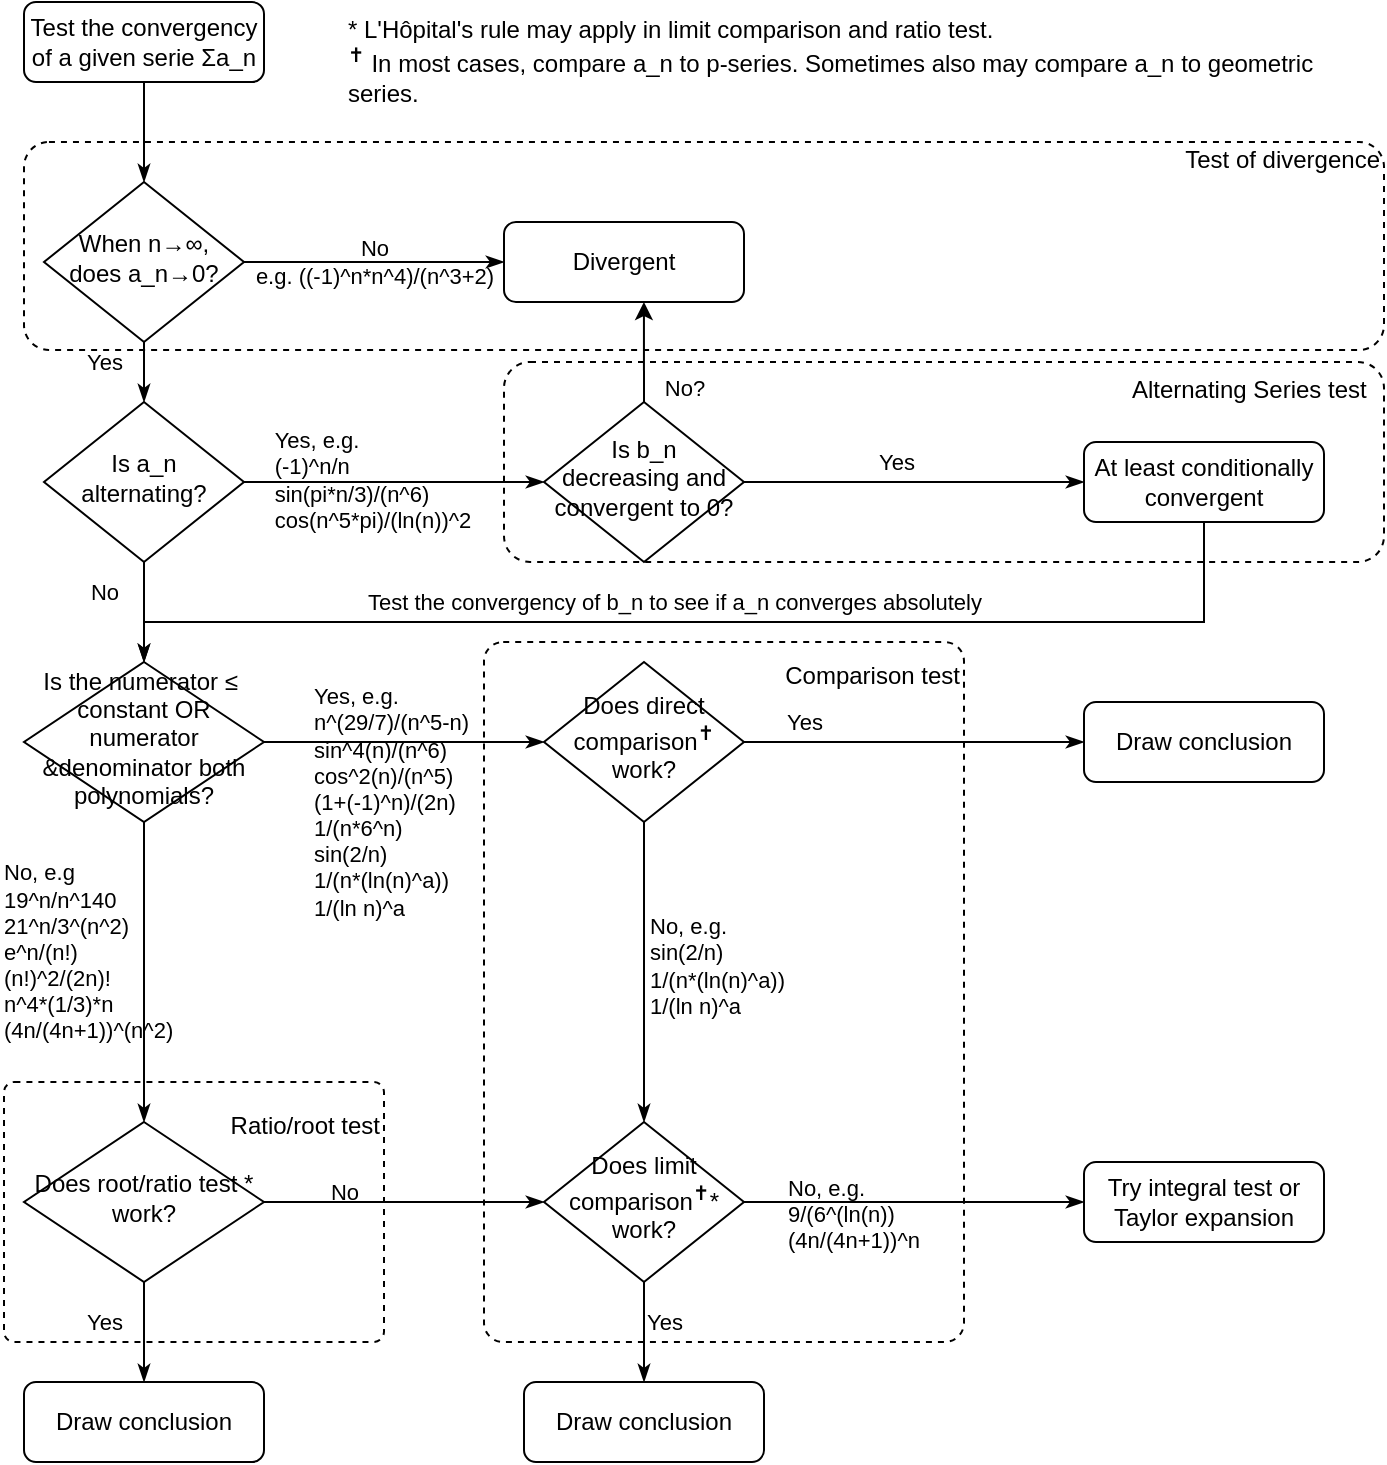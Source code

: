 <mxfile version="17.4.4" type="github">
  <diagram id="C5RBs43oDa-KdzZeNtuy" name="Page-1">
    <mxGraphModel dx="982" dy="656" grid="1" gridSize="10" guides="1" tooltips="1" connect="1" arrows="1" fold="1" page="1" pageScale="1" pageWidth="827" pageHeight="1169" math="0" shadow="0">
      <root>
        <mxCell id="WIyWlLk6GJQsqaUBKTNV-0" />
        <mxCell id="WIyWlLk6GJQsqaUBKTNV-1" parent="WIyWlLk6GJQsqaUBKTNV-0" />
        <mxCell id="axs2mokNIjlGmTJOTkwW-60" value="&lt;div align=&quot;right&quot;&gt;&lt;br&gt;&lt;/div&gt;&lt;div align=&quot;right&quot;&gt;&lt;br&gt;&lt;/div&gt;&lt;div align=&quot;right&quot;&gt;Comparison test&lt;/div&gt;&lt;div align=&quot;right&quot;&gt;&lt;br&gt;&lt;/div&gt;&lt;div align=&quot;right&quot;&gt;&lt;br&gt;&lt;/div&gt;&lt;div align=&quot;right&quot;&gt;&lt;br&gt;&lt;/div&gt;&lt;div align=&quot;right&quot;&gt;&lt;br&gt;&lt;/div&gt;&lt;div align=&quot;right&quot;&gt;&lt;br&gt;&lt;/div&gt;&lt;div align=&quot;right&quot;&gt;&lt;br&gt;&lt;/div&gt;&lt;div align=&quot;right&quot;&gt;&lt;br&gt;&lt;/div&gt;&lt;div align=&quot;right&quot;&gt;&lt;br&gt;&lt;/div&gt;&lt;div align=&quot;right&quot;&gt;&lt;br&gt;&lt;/div&gt;&lt;div align=&quot;right&quot;&gt;&lt;br&gt;&lt;/div&gt;&lt;div align=&quot;right&quot;&gt;&lt;br&gt;&lt;/div&gt;&lt;div align=&quot;right&quot;&gt;&lt;br&gt;&lt;/div&gt;&lt;div align=&quot;right&quot;&gt;&amp;nbsp;&amp;nbsp; &lt;br&gt;&lt;/div&gt;&lt;div align=&quot;right&quot;&gt;&lt;br&gt;&lt;/div&gt;&lt;div align=&quot;right&quot;&gt;&lt;br&gt;&lt;/div&gt;&lt;div align=&quot;right&quot;&gt;&lt;br&gt;&lt;/div&gt;&lt;div align=&quot;right&quot;&gt;&lt;br&gt;&lt;/div&gt;&lt;div align=&quot;right&quot;&gt;&lt;br&gt;&lt;/div&gt;&lt;div align=&quot;right&quot;&gt;&lt;br&gt;&lt;/div&gt;&lt;div align=&quot;right&quot;&gt;&lt;br&gt;&lt;/div&gt;&lt;div&gt;&lt;br&gt;&lt;/div&gt;&lt;div&gt;&lt;br&gt;&lt;/div&gt;&lt;div&gt;&lt;br&gt;&lt;/div&gt;&lt;div&gt;&lt;br&gt;&lt;/div&gt;" style="rounded=1;whiteSpace=wrap;html=1;dashed=1;fillColor=none;align=right;arcSize=4;labelBackgroundColor=none;" vertex="1" parent="WIyWlLk6GJQsqaUBKTNV-1">
          <mxGeometry x="280" y="360" width="240" height="350" as="geometry" />
        </mxCell>
        <mxCell id="axs2mokNIjlGmTJOTkwW-61" value="&lt;div align=&quot;right&quot;&gt;&lt;br&gt;&lt;/div&gt;&lt;div align=&quot;right&quot;&gt;&lt;br&gt;&lt;/div&gt;&lt;div align=&quot;right&quot;&gt;Ratio/root test&lt;/div&gt;&lt;div align=&quot;right&quot;&gt;&lt;br&gt;&lt;/div&gt;&lt;div align=&quot;right&quot;&gt;&lt;br&gt;&lt;/div&gt;&lt;div align=&quot;right&quot;&gt;&lt;br&gt;&lt;/div&gt;&lt;div align=&quot;right&quot;&gt;&lt;br&gt;&lt;/div&gt;&lt;div align=&quot;right&quot;&gt;&lt;br&gt;&lt;/div&gt;&lt;div align=&quot;right&quot;&gt;&lt;br&gt;&lt;/div&gt;&lt;div align=&quot;right&quot;&gt;&lt;br&gt;&lt;/div&gt;&lt;div align=&quot;right&quot;&gt;&lt;br&gt;&lt;/div&gt;" style="rounded=1;whiteSpace=wrap;html=1;dashed=1;fillColor=none;align=right;arcSize=4;labelBackgroundColor=none;" vertex="1" parent="WIyWlLk6GJQsqaUBKTNV-1">
          <mxGeometry x="40" y="580" width="190" height="130" as="geometry" />
        </mxCell>
        <mxCell id="axs2mokNIjlGmTJOTkwW-10" value="&lt;div align=&quot;right&quot;&gt;&lt;br&gt;&lt;/div&gt;&lt;div align=&quot;right&quot;&gt;&lt;br&gt;&lt;/div&gt;&lt;div align=&quot;right&quot;&gt;Alternating Series test&amp;nbsp;&amp;nbsp; &lt;br&gt;&lt;/div&gt;&lt;div align=&quot;right&quot;&gt;&lt;br&gt;&lt;/div&gt;&lt;div align=&quot;right&quot;&gt;&lt;br&gt;&lt;/div&gt;&lt;div align=&quot;right&quot;&gt;&lt;br&gt;&lt;/div&gt;&lt;div align=&quot;right&quot;&gt;&lt;br&gt;&lt;/div&gt;&lt;div align=&quot;right&quot;&gt;&lt;br&gt;&lt;/div&gt;&lt;div align=&quot;right&quot;&gt;&lt;br&gt;&lt;/div&gt;&lt;div align=&quot;right&quot;&gt;&lt;br&gt;&lt;/div&gt;" style="rounded=1;whiteSpace=wrap;html=1;dashed=1;fillColor=none;align=right;arcSize=13;labelBackgroundColor=none;" vertex="1" parent="WIyWlLk6GJQsqaUBKTNV-1">
          <mxGeometry x="290" y="220" width="440" height="100" as="geometry" />
        </mxCell>
        <mxCell id="axs2mokNIjlGmTJOTkwW-2" value="&lt;div align=&quot;right&quot;&gt;&lt;span style=&quot;white-space: pre&quot;&gt;	&lt;/span&gt;&lt;span style=&quot;white-space: pre&quot;&gt;	&lt;/span&gt;&lt;span style=&quot;white-space: pre&quot;&gt;	&lt;/span&gt;&lt;span style=&quot;white-space: pre&quot;&gt;	&lt;/span&gt;&lt;span style=&quot;white-space: pre&quot;&gt;	&lt;/span&gt;&lt;span style=&quot;white-space: pre&quot;&gt;	&lt;/span&gt;&lt;span style=&quot;white-space: pre&quot;&gt;	&lt;/span&gt;&lt;span style=&quot;white-space: pre&quot;&gt;	&lt;/span&gt;&lt;span style=&quot;white-space: pre&quot;&gt;	&lt;/span&gt;&lt;span style=&quot;white-space: pre&quot;&gt;	&lt;/span&gt;&lt;span style=&quot;white-space: pre&quot;&gt;	&lt;/span&gt;&lt;span style=&quot;white-space: pre&quot;&gt;	&lt;/span&gt;&lt;span style=&quot;white-space: pre&quot;&gt;	&lt;/span&gt;&lt;span style=&quot;white-space: pre&quot;&gt;	&lt;/span&gt;&lt;span style=&quot;white-space: pre&quot;&gt;	&lt;/span&gt;&lt;span style=&quot;white-space: pre&quot;&gt;	&lt;/span&gt;&lt;span style=&quot;white-space: pre&quot;&gt;	&lt;/span&gt;&lt;span style=&quot;white-space: pre&quot;&gt;	&lt;/span&gt;Test of divergence&lt;/div&gt;&lt;div align=&quot;right&quot;&gt;&lt;br&gt;&lt;/div&gt;&lt;div align=&quot;right&quot;&gt;&lt;br&gt;&lt;/div&gt;&lt;div align=&quot;right&quot;&gt;&lt;br&gt;&lt;/div&gt;&lt;div align=&quot;right&quot;&gt;&lt;br&gt;&lt;/div&gt;&lt;div align=&quot;right&quot;&gt;&lt;br&gt;&lt;/div&gt;&lt;div align=&quot;right&quot;&gt;&lt;br&gt;&lt;/div&gt;" style="rounded=1;whiteSpace=wrap;html=1;dashed=1;fillColor=none;align=right;arcSize=12;labelBackgroundColor=none;" vertex="1" parent="WIyWlLk6GJQsqaUBKTNV-1">
          <mxGeometry x="50" y="110" width="680" height="104" as="geometry" />
        </mxCell>
        <mxCell id="axs2mokNIjlGmTJOTkwW-26" style="edgeStyle=orthogonalEdgeStyle;rounded=0;orthogonalLoop=1;jettySize=auto;html=1;exitX=0.5;exitY=1;exitDx=0;exitDy=0;endArrow=classicThin;endFill=1;labelBackgroundColor=none;" edge="1" parent="WIyWlLk6GJQsqaUBKTNV-1" source="WIyWlLk6GJQsqaUBKTNV-3" target="WIyWlLk6GJQsqaUBKTNV-6">
          <mxGeometry relative="1" as="geometry" />
        </mxCell>
        <mxCell id="WIyWlLk6GJQsqaUBKTNV-3" value="Test the convergency of a given serie Σa_n" style="rounded=1;whiteSpace=wrap;html=1;fontSize=12;glass=0;strokeWidth=1;shadow=0;labelBackgroundColor=none;" parent="WIyWlLk6GJQsqaUBKTNV-1" vertex="1">
          <mxGeometry x="50" y="40" width="120" height="40" as="geometry" />
        </mxCell>
        <mxCell id="axs2mokNIjlGmTJOTkwW-27" value="&lt;div&gt;No&lt;/div&gt;&lt;div&gt;e.g. ((-1)^n*n^4)/(n^3+2)&lt;/div&gt;" style="edgeStyle=orthogonalEdgeStyle;rounded=0;orthogonalLoop=1;jettySize=auto;html=1;exitX=1;exitY=0.5;exitDx=0;exitDy=0;entryX=0;entryY=0.5;entryDx=0;entryDy=0;endArrow=classicThin;endFill=1;labelBackgroundColor=none;" edge="1" parent="WIyWlLk6GJQsqaUBKTNV-1" source="WIyWlLk6GJQsqaUBKTNV-6" target="WIyWlLk6GJQsqaUBKTNV-7">
          <mxGeometry relative="1" as="geometry" />
        </mxCell>
        <mxCell id="axs2mokNIjlGmTJOTkwW-28" style="edgeStyle=orthogonalEdgeStyle;rounded=0;orthogonalLoop=1;jettySize=auto;html=1;exitX=0.5;exitY=1;exitDx=0;exitDy=0;entryX=0.5;entryY=0;entryDx=0;entryDy=0;endArrow=classicThin;endFill=1;labelBackgroundColor=none;" edge="1" parent="WIyWlLk6GJQsqaUBKTNV-1" source="WIyWlLk6GJQsqaUBKTNV-6" target="WIyWlLk6GJQsqaUBKTNV-10">
          <mxGeometry relative="1" as="geometry" />
        </mxCell>
        <mxCell id="axs2mokNIjlGmTJOTkwW-29" value="Yes" style="edgeLabel;html=1;align=center;verticalAlign=middle;resizable=0;points=[];labelBackgroundColor=none;" vertex="1" connectable="0" parent="axs2mokNIjlGmTJOTkwW-28">
          <mxGeometry x="0.733" y="2" relative="1" as="geometry">
            <mxPoint x="-22" y="-16" as="offset" />
          </mxGeometry>
        </mxCell>
        <mxCell id="WIyWlLk6GJQsqaUBKTNV-6" value="When n→∞, does a_n→0?" style="rhombus;whiteSpace=wrap;html=1;shadow=0;fontFamily=Helvetica;fontSize=12;align=center;strokeWidth=1;spacing=6;spacingTop=-4;labelBackgroundColor=none;" parent="WIyWlLk6GJQsqaUBKTNV-1" vertex="1">
          <mxGeometry x="60" y="130" width="100" height="80" as="geometry" />
        </mxCell>
        <mxCell id="WIyWlLk6GJQsqaUBKTNV-7" value="Divergent" style="rounded=1;whiteSpace=wrap;html=1;fontSize=12;glass=0;strokeWidth=1;shadow=0;labelBackgroundColor=none;" parent="WIyWlLk6GJQsqaUBKTNV-1" vertex="1">
          <mxGeometry x="290" y="150" width="120" height="40" as="geometry" />
        </mxCell>
        <mxCell id="axs2mokNIjlGmTJOTkwW-23" style="edgeStyle=orthogonalEdgeStyle;rounded=0;orthogonalLoop=1;jettySize=auto;html=1;exitX=1;exitY=0.5;exitDx=0;exitDy=0;entryX=0;entryY=0.5;entryDx=0;entryDy=0;endArrow=classicThin;endFill=1;labelBackgroundColor=none;" edge="1" parent="WIyWlLk6GJQsqaUBKTNV-1" source="WIyWlLk6GJQsqaUBKTNV-10" target="axs2mokNIjlGmTJOTkwW-6">
          <mxGeometry relative="1" as="geometry" />
        </mxCell>
        <mxCell id="axs2mokNIjlGmTJOTkwW-25" value="&lt;div align=&quot;left&quot;&gt;Yes, e.g. &lt;/div&gt;&lt;div align=&quot;left&quot;&gt;(-1)^n/n&lt;/div&gt;&lt;div align=&quot;left&quot;&gt;sin(pi*n/3)/(n^6)&lt;/div&gt;&lt;div align=&quot;left&quot;&gt;cos(n^5*pi)/(ln(n))^2&lt;br&gt;&lt;/div&gt;" style="edgeLabel;html=1;align=center;verticalAlign=middle;resizable=0;points=[];labelBackgroundColor=none;" vertex="1" connectable="0" parent="axs2mokNIjlGmTJOTkwW-23">
          <mxGeometry x="-0.153" relative="1" as="geometry">
            <mxPoint y="-1" as="offset" />
          </mxGeometry>
        </mxCell>
        <mxCell id="axs2mokNIjlGmTJOTkwW-30" style="edgeStyle=orthogonalEdgeStyle;rounded=0;orthogonalLoop=1;jettySize=auto;html=1;exitX=0.5;exitY=1;exitDx=0;exitDy=0;entryX=0.5;entryY=0;entryDx=0;entryDy=0;endArrow=classicThin;endFill=1;labelBackgroundColor=none;" edge="1" parent="WIyWlLk6GJQsqaUBKTNV-1" source="WIyWlLk6GJQsqaUBKTNV-10" target="axs2mokNIjlGmTJOTkwW-12">
          <mxGeometry relative="1" as="geometry" />
        </mxCell>
        <mxCell id="axs2mokNIjlGmTJOTkwW-33" value="No" style="edgeLabel;html=1;align=center;verticalAlign=middle;resizable=0;points=[];labelBackgroundColor=none;" vertex="1" connectable="0" parent="axs2mokNIjlGmTJOTkwW-30">
          <mxGeometry x="-0.4" y="2" relative="1" as="geometry">
            <mxPoint x="-22" as="offset" />
          </mxGeometry>
        </mxCell>
        <mxCell id="WIyWlLk6GJQsqaUBKTNV-10" value="Is a_n alternating?" style="rhombus;whiteSpace=wrap;html=1;shadow=0;fontFamily=Helvetica;fontSize=12;align=center;strokeWidth=1;spacing=6;spacingTop=-4;labelBackgroundColor=none;" parent="WIyWlLk6GJQsqaUBKTNV-1" vertex="1">
          <mxGeometry x="60" y="240" width="100" height="80" as="geometry" />
        </mxCell>
        <mxCell id="axs2mokNIjlGmTJOTkwW-31" style="edgeStyle=orthogonalEdgeStyle;rounded=0;orthogonalLoop=1;jettySize=auto;html=1;exitX=0.5;exitY=1;exitDx=0;exitDy=0;entryX=0.5;entryY=0;entryDx=0;entryDy=0;endArrow=classicThin;endFill=1;labelBackgroundColor=none;" edge="1" parent="WIyWlLk6GJQsqaUBKTNV-1" source="WIyWlLk6GJQsqaUBKTNV-12" target="axs2mokNIjlGmTJOTkwW-12">
          <mxGeometry relative="1" as="geometry">
            <Array as="points">
              <mxPoint x="640" y="350" />
              <mxPoint x="110" y="350" />
            </Array>
          </mxGeometry>
        </mxCell>
        <mxCell id="axs2mokNIjlGmTJOTkwW-32" value="Test the convergency of b_n to see if a_n converges absolutely" style="edgeLabel;html=1;align=center;verticalAlign=middle;resizable=0;points=[];labelBackgroundColor=none;" vertex="1" connectable="0" parent="axs2mokNIjlGmTJOTkwW-31">
          <mxGeometry x="0.131" y="1" relative="1" as="geometry">
            <mxPoint x="24" y="-11" as="offset" />
          </mxGeometry>
        </mxCell>
        <mxCell id="WIyWlLk6GJQsqaUBKTNV-12" value="At least conditionally convergent" style="rounded=1;whiteSpace=wrap;html=1;fontSize=12;glass=0;strokeWidth=1;shadow=0;labelBackgroundColor=none;" parent="WIyWlLk6GJQsqaUBKTNV-1" vertex="1">
          <mxGeometry x="580" y="260" width="120" height="40" as="geometry" />
        </mxCell>
        <mxCell id="axs2mokNIjlGmTJOTkwW-7" value="Yes" style="edgeStyle=orthogonalEdgeStyle;rounded=0;orthogonalLoop=1;jettySize=auto;html=1;exitX=1;exitY=0.5;exitDx=0;exitDy=0;endArrow=classicThin;endFill=1;labelBackgroundColor=none;" edge="1" parent="WIyWlLk6GJQsqaUBKTNV-1" source="axs2mokNIjlGmTJOTkwW-6" target="WIyWlLk6GJQsqaUBKTNV-12">
          <mxGeometry x="-0.111" y="10" relative="1" as="geometry">
            <mxPoint as="offset" />
          </mxGeometry>
        </mxCell>
        <mxCell id="axs2mokNIjlGmTJOTkwW-8" style="edgeStyle=orthogonalEdgeStyle;rounded=0;orthogonalLoop=1;jettySize=auto;html=1;exitX=0.5;exitY=0;exitDx=0;exitDy=0;entryX=0.583;entryY=1;entryDx=0;entryDy=0;entryPerimeter=0;labelBackgroundColor=none;" edge="1" parent="WIyWlLk6GJQsqaUBKTNV-1" source="axs2mokNIjlGmTJOTkwW-6" target="WIyWlLk6GJQsqaUBKTNV-7">
          <mxGeometry relative="1" as="geometry">
            <mxPoint x="360" y="420" as="targetPoint" />
          </mxGeometry>
        </mxCell>
        <mxCell id="axs2mokNIjlGmTJOTkwW-9" value="No?" style="edgeLabel;html=1;align=center;verticalAlign=middle;resizable=0;points=[];labelBackgroundColor=none;" vertex="1" connectable="0" parent="axs2mokNIjlGmTJOTkwW-8">
          <mxGeometry x="-0.367" y="-2" relative="1" as="geometry">
            <mxPoint x="18" y="9" as="offset" />
          </mxGeometry>
        </mxCell>
        <mxCell id="axs2mokNIjlGmTJOTkwW-6" value="Is b_n decreasing and convergent to 0?" style="rhombus;whiteSpace=wrap;html=1;shadow=0;fontFamily=Helvetica;fontSize=12;align=center;strokeWidth=1;spacing=6;spacingTop=-4;labelBackgroundColor=none;" vertex="1" parent="WIyWlLk6GJQsqaUBKTNV-1">
          <mxGeometry x="310" y="240" width="100" height="80" as="geometry" />
        </mxCell>
        <mxCell id="axs2mokNIjlGmTJOTkwW-18" style="edgeStyle=orthogonalEdgeStyle;rounded=0;orthogonalLoop=1;jettySize=auto;html=1;exitX=1;exitY=0.5;exitDx=0;exitDy=0;endArrow=classicThin;endFill=1;labelBackgroundColor=none;" edge="1" parent="WIyWlLk6GJQsqaUBKTNV-1" source="axs2mokNIjlGmTJOTkwW-12" target="axs2mokNIjlGmTJOTkwW-17">
          <mxGeometry relative="1" as="geometry" />
        </mxCell>
        <mxCell id="axs2mokNIjlGmTJOTkwW-34" value="&lt;div&gt;Yes, e.g.&lt;/div&gt;&lt;div&gt;n^(29/7)/(n^5-n)&lt;/div&gt;&lt;div&gt;sin^4(n)/(n^6)&lt;/div&gt;&lt;div&gt;cos^2(n)/(n^5)&lt;/div&gt;&lt;div&gt;(1+(-1)^n)/(2n)&lt;br&gt;&lt;/div&gt;&lt;div&gt;1/(n*6^n)&lt;/div&gt;&lt;div&gt;sin(2/n)&lt;/div&gt;&lt;div&gt;1/(n*(ln(n)^a))&lt;/div&gt;&lt;div&gt;1/(ln n)^a&lt;/div&gt;" style="edgeLabel;html=1;align=left;verticalAlign=middle;resizable=0;points=[];labelBackgroundColor=none;" vertex="1" connectable="0" parent="axs2mokNIjlGmTJOTkwW-18">
          <mxGeometry x="-0.224" y="2" relative="1" as="geometry">
            <mxPoint x="-32" y="32" as="offset" />
          </mxGeometry>
        </mxCell>
        <mxCell id="axs2mokNIjlGmTJOTkwW-39" style="edgeStyle=orthogonalEdgeStyle;rounded=0;orthogonalLoop=1;jettySize=auto;html=1;exitX=0.5;exitY=1;exitDx=0;exitDy=0;endArrow=classicThin;endFill=1;labelBackgroundColor=none;" edge="1" parent="WIyWlLk6GJQsqaUBKTNV-1" source="axs2mokNIjlGmTJOTkwW-12" target="axs2mokNIjlGmTJOTkwW-38">
          <mxGeometry relative="1" as="geometry" />
        </mxCell>
        <mxCell id="axs2mokNIjlGmTJOTkwW-45" value="&lt;div&gt;No, e.g &lt;/div&gt;&lt;div&gt;19^n/n^140&lt;/div&gt;&lt;div&gt;21^n/3^(n^2)&lt;/div&gt;&lt;div&gt;e^n/(n!)&lt;/div&gt;&lt;div&gt;(n!)^2/(2n)!&lt;/div&gt;&lt;div&gt;n^4*(1/3)*n&lt;/div&gt;&lt;div&gt;(4n/(4n+1))^(n^2)&lt;br&gt;&lt;/div&gt;" style="edgeLabel;html=1;align=left;verticalAlign=middle;resizable=0;points=[];labelBackgroundColor=none;" vertex="1" connectable="0" parent="axs2mokNIjlGmTJOTkwW-39">
          <mxGeometry x="-0.26" y="2" relative="1" as="geometry">
            <mxPoint x="-74" y="9" as="offset" />
          </mxGeometry>
        </mxCell>
        <mxCell id="axs2mokNIjlGmTJOTkwW-12" value="Is the numerator ≤&amp;nbsp; constant OR numerator &amp;amp;denominator both polynomials?" style="rhombus;whiteSpace=wrap;html=1;shadow=0;fontFamily=Helvetica;fontSize=12;align=center;strokeWidth=1;spacing=6;spacingTop=-4;labelBackgroundColor=none;" vertex="1" parent="WIyWlLk6GJQsqaUBKTNV-1">
          <mxGeometry x="50" y="370" width="120" height="80" as="geometry" />
        </mxCell>
        <mxCell id="axs2mokNIjlGmTJOTkwW-40" style="edgeStyle=orthogonalEdgeStyle;rounded=0;orthogonalLoop=1;jettySize=auto;html=1;exitX=0.5;exitY=1;exitDx=0;exitDy=0;endArrow=classicThin;endFill=1;labelBackgroundColor=none;" edge="1" parent="WIyWlLk6GJQsqaUBKTNV-1" source="axs2mokNIjlGmTJOTkwW-17" target="axs2mokNIjlGmTJOTkwW-35">
          <mxGeometry relative="1" as="geometry" />
        </mxCell>
        <mxCell id="axs2mokNIjlGmTJOTkwW-41" value="&lt;div&gt;No, e.g.&lt;/div&gt;&lt;div&gt;sin(2/n)&lt;/div&gt;&lt;div&gt;1/(n*(ln(n)^a))&lt;/div&gt;&lt;div&gt;1/(ln n)^a&lt;br&gt;&lt;/div&gt;" style="edgeLabel;html=1;align=left;verticalAlign=middle;resizable=0;points=[];labelBackgroundColor=none;" vertex="1" connectable="0" parent="axs2mokNIjlGmTJOTkwW-40">
          <mxGeometry x="-0.04" y="1" relative="1" as="geometry">
            <mxPoint as="offset" />
          </mxGeometry>
        </mxCell>
        <mxCell id="axs2mokNIjlGmTJOTkwW-54" value="Yes" style="edgeStyle=orthogonalEdgeStyle;rounded=0;orthogonalLoop=1;jettySize=auto;html=1;exitX=1;exitY=0.5;exitDx=0;exitDy=0;entryX=0;entryY=0.5;entryDx=0;entryDy=0;endArrow=classicThin;endFill=1;labelBackgroundColor=none;" edge="1" parent="WIyWlLk6GJQsqaUBKTNV-1" source="axs2mokNIjlGmTJOTkwW-17" target="axs2mokNIjlGmTJOTkwW-53">
          <mxGeometry x="-0.647" y="10" relative="1" as="geometry">
            <mxPoint as="offset" />
          </mxGeometry>
        </mxCell>
        <mxCell id="axs2mokNIjlGmTJOTkwW-17" value="Does direct comparison&lt;sup&gt;✝&lt;/sup&gt; work?" style="rhombus;whiteSpace=wrap;html=1;shadow=0;fontFamily=Helvetica;fontSize=12;align=center;strokeWidth=1;spacing=6;spacingTop=-4;labelBackgroundColor=none;" vertex="1" parent="WIyWlLk6GJQsqaUBKTNV-1">
          <mxGeometry x="310" y="370" width="100" height="80" as="geometry" />
        </mxCell>
        <mxCell id="axs2mokNIjlGmTJOTkwW-51" style="edgeStyle=orthogonalEdgeStyle;rounded=0;orthogonalLoop=1;jettySize=auto;html=1;exitX=1;exitY=0.5;exitDx=0;exitDy=0;entryX=0;entryY=0.5;entryDx=0;entryDy=0;endArrow=classicThin;endFill=1;labelBackgroundColor=none;" edge="1" parent="WIyWlLk6GJQsqaUBKTNV-1" source="axs2mokNIjlGmTJOTkwW-35" target="axs2mokNIjlGmTJOTkwW-50">
          <mxGeometry relative="1" as="geometry" />
        </mxCell>
        <mxCell id="axs2mokNIjlGmTJOTkwW-52" value="&lt;div&gt;No, e.g. &lt;br&gt;&lt;/div&gt;&lt;div&gt;9/(6^(ln(n))&lt;br&gt;&lt;div&gt;(4n/(4n+1))^n&lt;/div&gt;&lt;/div&gt;" style="edgeLabel;html=1;align=left;verticalAlign=middle;resizable=0;points=[];labelBackgroundColor=none;" vertex="1" connectable="0" parent="axs2mokNIjlGmTJOTkwW-51">
          <mxGeometry x="-0.075" y="-1" relative="1" as="geometry">
            <mxPoint x="-59" y="5" as="offset" />
          </mxGeometry>
        </mxCell>
        <mxCell id="axs2mokNIjlGmTJOTkwW-59" value="&lt;div&gt;Yes&lt;/div&gt;" style="edgeStyle=orthogonalEdgeStyle;rounded=0;orthogonalLoop=1;jettySize=auto;html=1;exitX=0.5;exitY=1;exitDx=0;exitDy=0;entryX=0.5;entryY=0;entryDx=0;entryDy=0;endArrow=classicThin;endFill=1;labelBackgroundColor=none;" edge="1" parent="WIyWlLk6GJQsqaUBKTNV-1" source="axs2mokNIjlGmTJOTkwW-35" target="axs2mokNIjlGmTJOTkwW-58">
          <mxGeometry x="-0.2" y="10" relative="1" as="geometry">
            <Array as="points">
              <mxPoint x="360" y="700" />
              <mxPoint x="360" y="700" />
            </Array>
            <mxPoint as="offset" />
          </mxGeometry>
        </mxCell>
        <mxCell id="axs2mokNIjlGmTJOTkwW-35" value="Does limit comparison&lt;sup&gt;✝&lt;/sup&gt;* work?" style="rhombus;whiteSpace=wrap;html=1;shadow=0;fontFamily=Helvetica;fontSize=12;align=center;strokeWidth=1;spacing=6;spacingTop=-4;labelBackgroundColor=none;" vertex="1" parent="WIyWlLk6GJQsqaUBKTNV-1">
          <mxGeometry x="310" y="600" width="100" height="80" as="geometry" />
        </mxCell>
        <mxCell id="axs2mokNIjlGmTJOTkwW-43" style="edgeStyle=orthogonalEdgeStyle;rounded=0;orthogonalLoop=1;jettySize=auto;html=1;exitX=1;exitY=0.5;exitDx=0;exitDy=0;entryX=0;entryY=0.5;entryDx=0;entryDy=0;endArrow=classicThin;endFill=1;labelBackgroundColor=none;" edge="1" parent="WIyWlLk6GJQsqaUBKTNV-1" source="axs2mokNIjlGmTJOTkwW-38" target="axs2mokNIjlGmTJOTkwW-35">
          <mxGeometry relative="1" as="geometry">
            <mxPoint x="240" y="640" as="targetPoint" />
          </mxGeometry>
        </mxCell>
        <mxCell id="axs2mokNIjlGmTJOTkwW-44" value="&lt;div&gt;No&lt;br&gt;&lt;/div&gt;" style="edgeLabel;html=1;align=center;verticalAlign=middle;resizable=0;points=[];labelBackgroundColor=none;" vertex="1" connectable="0" parent="axs2mokNIjlGmTJOTkwW-43">
          <mxGeometry x="-0.171" y="-1" relative="1" as="geometry">
            <mxPoint x="-18" y="-6" as="offset" />
          </mxGeometry>
        </mxCell>
        <mxCell id="axs2mokNIjlGmTJOTkwW-56" style="edgeStyle=orthogonalEdgeStyle;rounded=0;orthogonalLoop=1;jettySize=auto;html=1;exitX=0.5;exitY=1;exitDx=0;exitDy=0;entryX=0.5;entryY=0;entryDx=0;entryDy=0;endArrow=classicThin;endFill=1;labelBackgroundColor=none;" edge="1" parent="WIyWlLk6GJQsqaUBKTNV-1" source="axs2mokNIjlGmTJOTkwW-38" target="axs2mokNIjlGmTJOTkwW-55">
          <mxGeometry relative="1" as="geometry" />
        </mxCell>
        <mxCell id="axs2mokNIjlGmTJOTkwW-57" value="Yes" style="edgeLabel;html=1;align=center;verticalAlign=middle;resizable=0;points=[];labelBackgroundColor=none;" vertex="1" connectable="0" parent="axs2mokNIjlGmTJOTkwW-56">
          <mxGeometry x="0.08" y="2" relative="1" as="geometry">
            <mxPoint x="-22" y="-7" as="offset" />
          </mxGeometry>
        </mxCell>
        <mxCell id="axs2mokNIjlGmTJOTkwW-38" value="Does root/ratio test * work?" style="rhombus;whiteSpace=wrap;html=1;shadow=0;fontFamily=Helvetica;fontSize=12;align=center;strokeWidth=1;spacing=6;spacingTop=-4;labelBackgroundColor=none;" vertex="1" parent="WIyWlLk6GJQsqaUBKTNV-1">
          <mxGeometry x="50" y="600" width="120" height="80" as="geometry" />
        </mxCell>
        <mxCell id="axs2mokNIjlGmTJOTkwW-50" value="Try integral test or Taylor expansion" style="rounded=1;whiteSpace=wrap;html=1;fontSize=12;glass=0;strokeWidth=1;shadow=0;labelBackgroundColor=none;" vertex="1" parent="WIyWlLk6GJQsqaUBKTNV-1">
          <mxGeometry x="580" y="620" width="120" height="40" as="geometry" />
        </mxCell>
        <mxCell id="axs2mokNIjlGmTJOTkwW-53" value="Draw conclusion" style="rounded=1;whiteSpace=wrap;html=1;fontSize=12;glass=0;strokeWidth=1;shadow=0;labelBackgroundColor=none;" vertex="1" parent="WIyWlLk6GJQsqaUBKTNV-1">
          <mxGeometry x="580" y="390" width="120" height="40" as="geometry" />
        </mxCell>
        <mxCell id="axs2mokNIjlGmTJOTkwW-55" value="Draw conclusion" style="rounded=1;whiteSpace=wrap;html=1;fontSize=12;glass=0;strokeWidth=1;shadow=0;labelBackgroundColor=none;" vertex="1" parent="WIyWlLk6GJQsqaUBKTNV-1">
          <mxGeometry x="50" y="730" width="120" height="40" as="geometry" />
        </mxCell>
        <mxCell id="axs2mokNIjlGmTJOTkwW-58" value="Draw conclusion" style="rounded=1;whiteSpace=wrap;html=1;fontSize=12;glass=0;strokeWidth=1;shadow=0;labelBackgroundColor=none;" vertex="1" parent="WIyWlLk6GJQsqaUBKTNV-1">
          <mxGeometry x="300" y="730" width="120" height="40" as="geometry" />
        </mxCell>
        <mxCell id="axs2mokNIjlGmTJOTkwW-68" value="&lt;div&gt;* L&#39;Hôpital&#39;s rule may apply in limit comparison and ratio test.&lt;/div&gt;&lt;div&gt;&lt;sup&gt;✝&lt;/sup&gt; In most cases, compare a_n to p-series. Sometimes also may compare a_n to geometric series.&lt;br&gt;&lt;/div&gt;" style="text;whiteSpace=wrap;html=1;" vertex="1" parent="WIyWlLk6GJQsqaUBKTNV-1">
          <mxGeometry x="210" y="40" width="520" height="30" as="geometry" />
        </mxCell>
      </root>
    </mxGraphModel>
  </diagram>
</mxfile>
